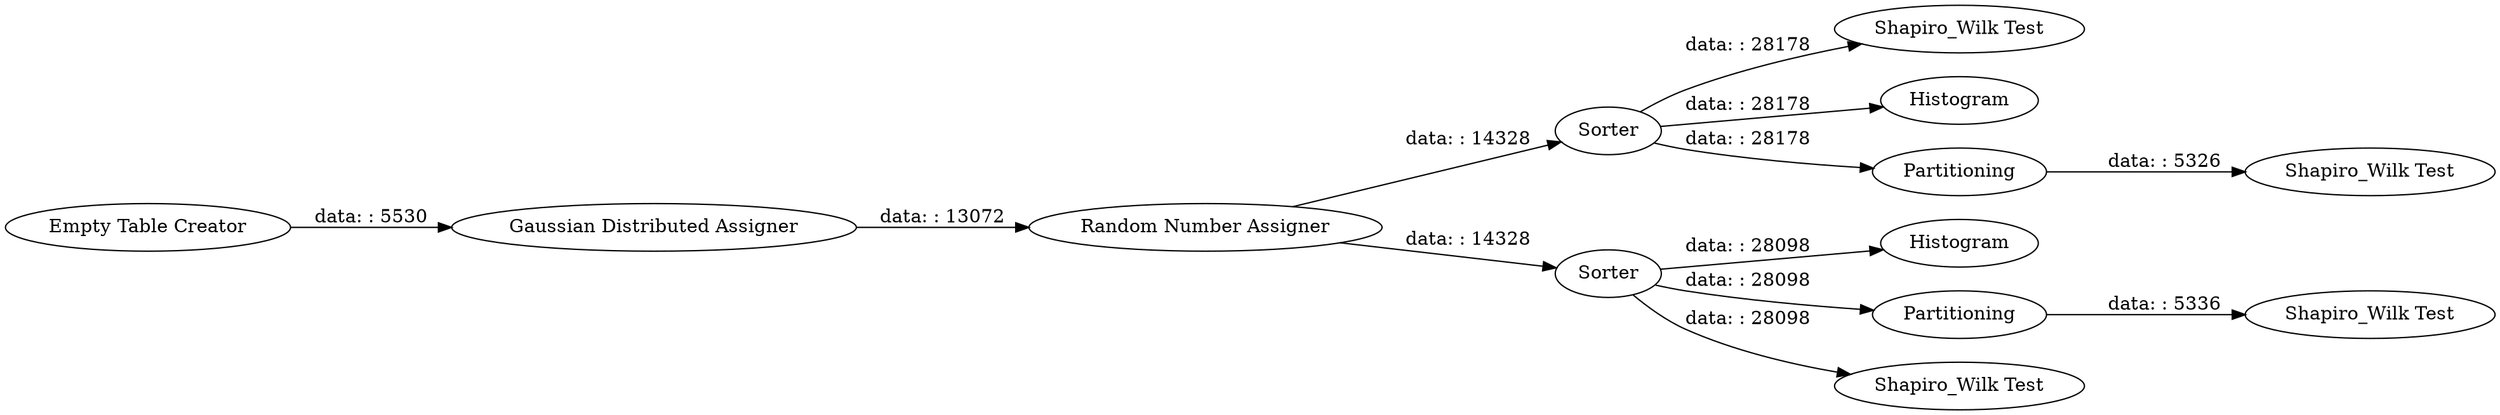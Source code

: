 digraph {
	"962892623130193547_19" [label=Sorter]
	"962892623130193547_9" [label="Shapiro_Wilk Test"]
	"962892623130193547_2" [label="Gaussian Distributed Assigner"]
	"962892623130193547_5" [label=Histogram]
	"962892623130193547_6" [label="Random Number Assigner"]
	"962892623130193547_11" [label=Partitioning]
	"962892623130193547_8" [label=Histogram]
	"962892623130193547_7" [label=Sorter]
	"962892623130193547_1" [label="Empty Table Creator"]
	"962892623130193547_13" [label=Partitioning]
	"962892623130193547_12" [label="Shapiro_Wilk Test"]
	"962892623130193547_10" [label="Shapiro_Wilk Test"]
	"962892623130193547_14" [label="Shapiro_Wilk Test"]
	"962892623130193547_19" -> "962892623130193547_11" [label="data: : 28178"]
	"962892623130193547_7" -> "962892623130193547_10" [label="data: : 28098"]
	"962892623130193547_1" -> "962892623130193547_2" [label="data: : 5530"]
	"962892623130193547_13" -> "962892623130193547_14" [label="data: : 5336"]
	"962892623130193547_7" -> "962892623130193547_8" [label="data: : 28098"]
	"962892623130193547_6" -> "962892623130193547_19" [label="data: : 14328"]
	"962892623130193547_19" -> "962892623130193547_5" [label="data: : 28178"]
	"962892623130193547_19" -> "962892623130193547_9" [label="data: : 28178"]
	"962892623130193547_7" -> "962892623130193547_13" [label="data: : 28098"]
	"962892623130193547_2" -> "962892623130193547_6" [label="data: : 13072"]
	"962892623130193547_6" -> "962892623130193547_7" [label="data: : 14328"]
	"962892623130193547_11" -> "962892623130193547_12" [label="data: : 5326"]
	rankdir=LR
}
